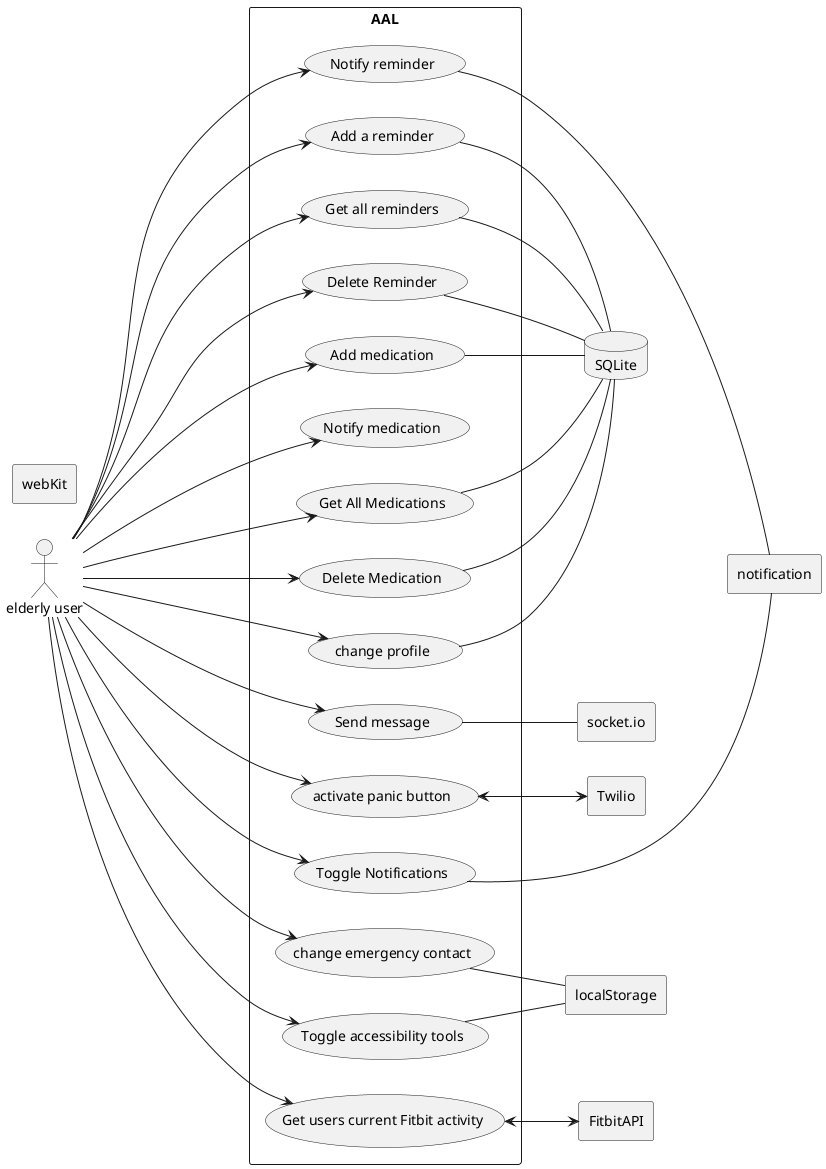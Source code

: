 @startuml AAL-living UseCases

:elderly user: as ElderlyUser

rectangle "AAL" as AAL {
  left to right direction

ElderlyUser ----> (Add a reminder)
ElderlyUser ---> (Notify reminder)
ElderlyUser ---> (Get all reminders)
ElderlyUser ---> (Delete Reminder)
ElderlyUser ---> (Add medication)
ElderlyUser --> (Notify medication)
ElderlyUser --> (Get All Medications)
ElderlyUser --> (Delete Medication)
ElderlyUser ---> (Send message)
ElderlyUser ---> (activate panic button)
ElderlyUser --> (change profile)
ElderlyUser --> (Toggle Notifications)
ElderlyUser ---> (Toggle accessibility tools)
ElderlyUser ---> (change emergency contact)
ElderlyUser ----> (Get users current Fitbit activity)
}

rectangle "Twilio" as TwilioAPI
rectangle "FitbitAPI" as FitbitAPI
database "SQLite" as DB
rectangle "socket.io" as SocketIO
rectangle "localStorage" as localStorage
rectangle "webKit" as webKit
rectangle "notification" as notification

(activate panic button) <--> TwilioAPI
(Get users current Fitbit activity) <--> FitbitAPI

(Add a reminder) -- DB
(Get all reminders) -- DB
(Delete Reminder) -- DB
(change emergency contact) -- localStorage
(Toggle accessibility tools) -- localStorage
(change profile) -- DB
(Toggle Notifications) --- notification
(Notify reminder) --- notification

(Add medication) -- DB
(Delete Medication) -- DB
(Get All Medications) -- DB

(Send message) -- SocketIO


@enduml
